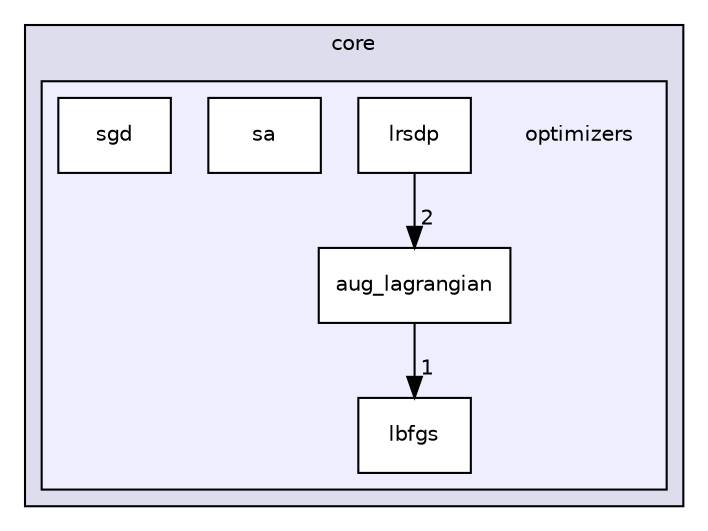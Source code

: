 digraph "src/mlpack/core/optimizers" {
  compound=true
  node [ fontsize="10", fontname="Helvetica"];
  edge [ labelfontsize="10", labelfontname="Helvetica"];
  subgraph clusterdir_4fe3ec57c84c6ad35450b5bbf87898f0 {
    graph [ bgcolor="#ddddee", pencolor="black", label="core" fontname="Helvetica", fontsize="10", URL="dir_4fe3ec57c84c6ad35450b5bbf87898f0.html"]
  subgraph clusterdir_becda7b54266400a4fb5aab8b420973e {
    graph [ bgcolor="#eeeeff", pencolor="black", label="" URL="dir_becda7b54266400a4fb5aab8b420973e.html"];
    dir_becda7b54266400a4fb5aab8b420973e [shape=plaintext label="optimizers"];
    dir_c8df8996edc1870076bedbb0aeba2fd3 [shape=box label="aug_lagrangian" color="black" fillcolor="white" style="filled" URL="dir_c8df8996edc1870076bedbb0aeba2fd3.html"];
    dir_fabb4d1dde1c477c2e0290f9b68d220a [shape=box label="lbfgs" color="black" fillcolor="white" style="filled" URL="dir_fabb4d1dde1c477c2e0290f9b68d220a.html"];
    dir_a19aa43fa36eab6969cdb946fd06e96f [shape=box label="lrsdp" color="black" fillcolor="white" style="filled" URL="dir_a19aa43fa36eab6969cdb946fd06e96f.html"];
    dir_c28fe4844ed6b7b9db8994d661f50b2e [shape=box label="sa" color="black" fillcolor="white" style="filled" URL="dir_c28fe4844ed6b7b9db8994d661f50b2e.html"];
    dir_3f6a0d4378e8db103132464bc6f2eb22 [shape=box label="sgd" color="black" fillcolor="white" style="filled" URL="dir_3f6a0d4378e8db103132464bc6f2eb22.html"];
  }
  }
  dir_c8df8996edc1870076bedbb0aeba2fd3->dir_fabb4d1dde1c477c2e0290f9b68d220a [headlabel="1", labeldistance=1.5 headhref="dir_000011_000012.html"];
  dir_a19aa43fa36eab6969cdb946fd06e96f->dir_c8df8996edc1870076bedbb0aeba2fd3 [headlabel="2", labeldistance=1.5 headhref="dir_000013_000011.html"];
}
